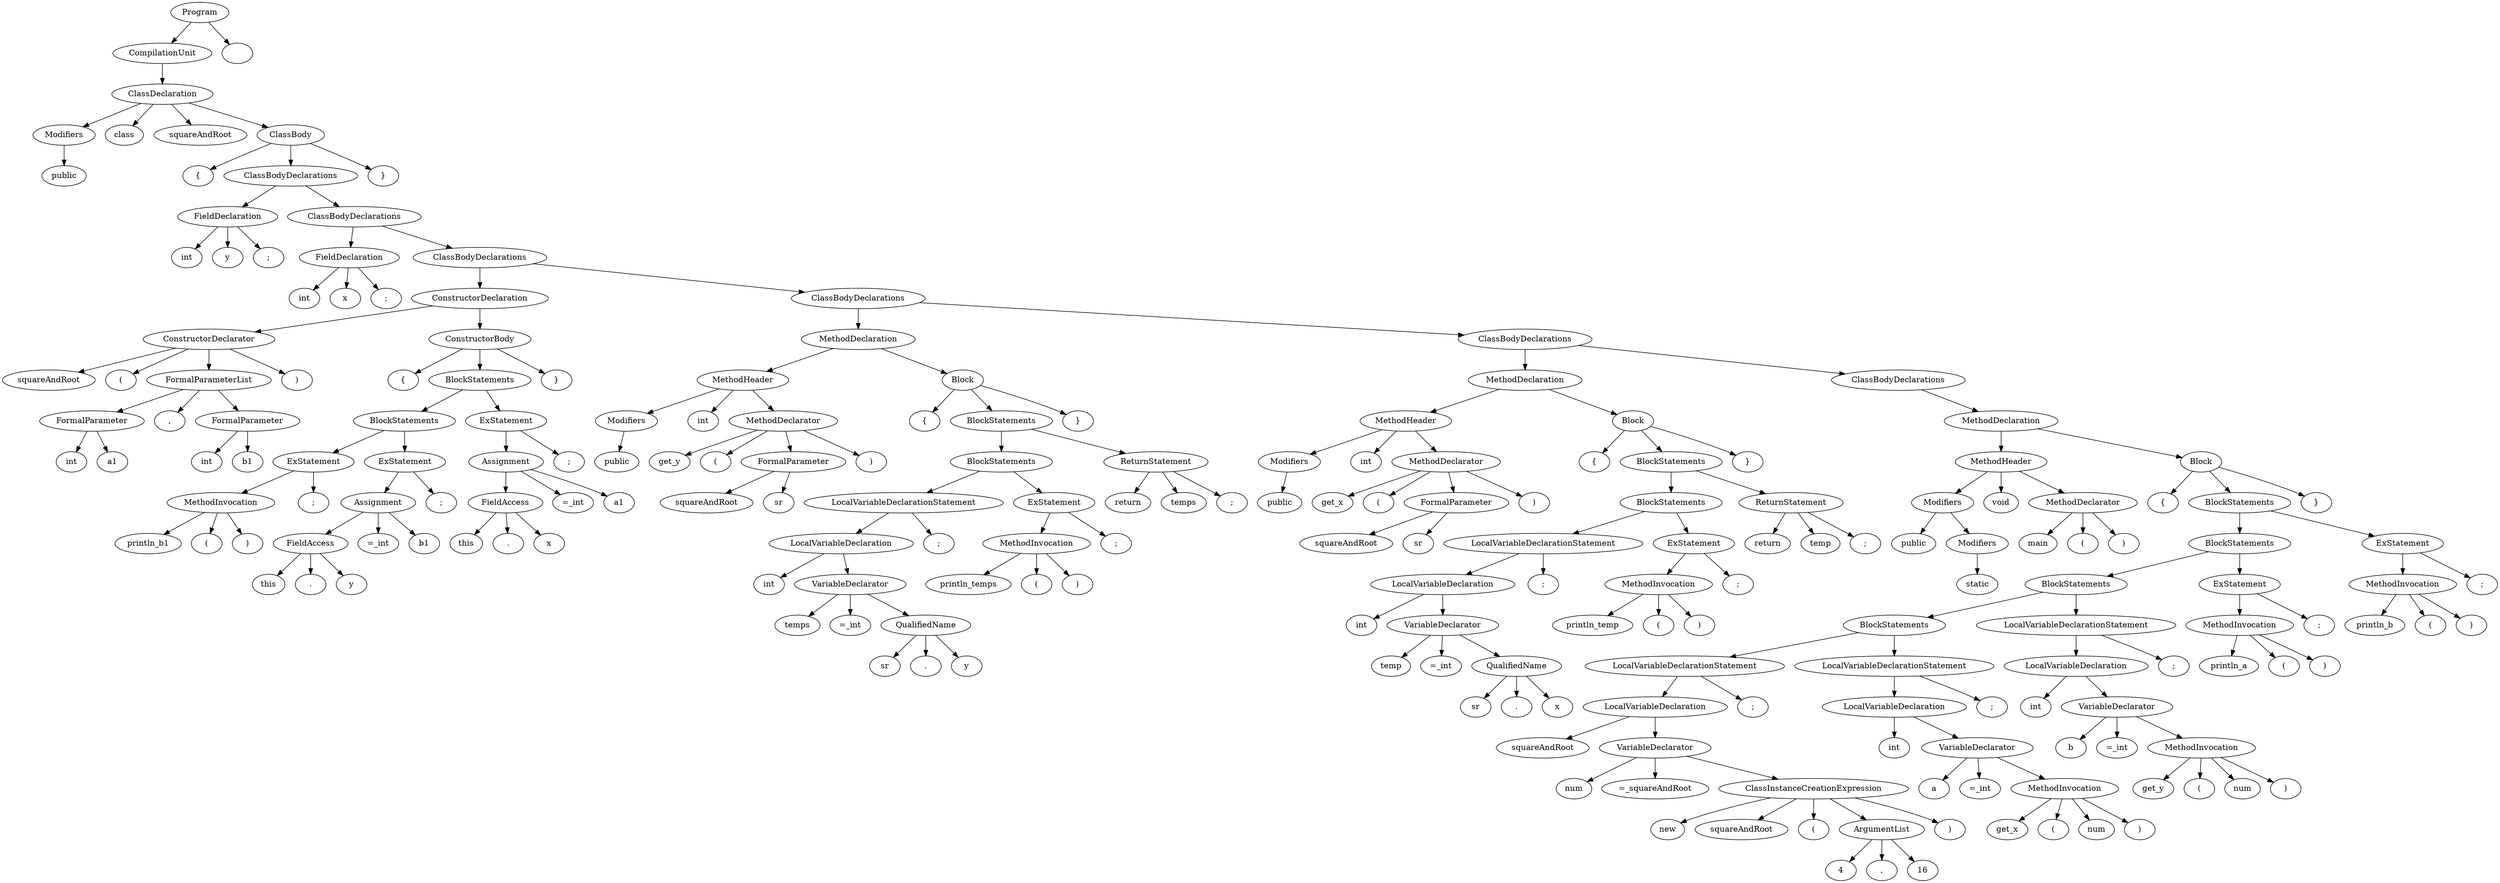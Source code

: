 digraph G {
n1 [label="public"]
n2 [label="Modifiers"]
n2->n1;
n3 [label="class"]
n4 [label="squareAndRoot"]
n5 [label="{"]
n6 [label="int"]
n7 [label="y"]
n8 [label=";"]
n9 [label="FieldDeclaration"]
n9->n8;
n9->n7;
n9->n6;
n10 [label="int"]
n11 [label="x"]
n12 [label=";"]
n13 [label="FieldDeclaration"]
n13->n12;
n13->n11;
n13->n10;
n14 [label="squareAndRoot"]
n15 [label="("]
n16 [label="int"]
n17 [label="a1"]
n18 [label="FormalParameter"]
n18->n17;
n18->n16;
n19 [label=","]
n20 [label="int"]
n21 [label="b1"]
n22 [label="FormalParameter"]
n22->n21;
n22->n20;
n23 [label="FormalParameterList"]
n23->n22;
n23->n19;
n23->n18;
n24 [label=")"]
n25 [label="ConstructorDeclarator"]
n25->n24;
n25->n23;
n25->n15;
n25->n14;
n26 [label="{"]
n27 [label="println_b1"]
n28 [label="("]
n29 [label=")"]
n30 [label="MethodInvocation"]
n30->n29;
n30->n28;
n30->n27;
n31 [label=";"]
n32 [label="ExStatement"]
n32->n31;
n32->n30;
n33 [label="this"]
n34 [label="."]
n35 [label="y"]
n36 [label="FieldAccess"]
n36->n35;
n36->n34;
n36->n33;
n37 [label="=_int"]
n38 [label="b1"]
n39 [label="Assignment"]
n39->n38;
n39->n37;
n39->n36;
n40 [label=";"]
n41 [label="ExStatement"]
n41->n40;
n41->n39;
n42 [label="BlockStatements"]
n42->n41;
n42->n32;
n43 [label="this"]
n44 [label="."]
n45 [label="x"]
n46 [label="FieldAccess"]
n46->n45;
n46->n44;
n46->n43;
n47 [label="=_int"]
n48 [label="a1"]
n49 [label="Assignment"]
n49->n48;
n49->n47;
n49->n46;
n50 [label=";"]
n51 [label="ExStatement"]
n51->n50;
n51->n49;
n52 [label="BlockStatements"]
n52->n51;
n52->n42;
n53 [label="}"]
n54 [label="ConstructorBody"]
n54->n53;
n54->n52;
n54->n26;
n55 [label="ConstructorDeclaration"]
n55->n54;
n55->n25;
n56 [label="public"]
n57 [label="Modifiers"]
n57->n56;
n58 [label="int"]
n59 [label="get_y"]
n60 [label="("]
n61 [label="squareAndRoot"]
n62 [label="sr"]
n63 [label="FormalParameter"]
n63->n62;
n63->n61;
n64 [label=")"]
n65 [label="MethodDeclarator"]
n65->n64;
n65->n63;
n65->n60;
n65->n59;
n66 [label="MethodHeader"]
n66->n65;
n66->n58;
n66->n57;
n67 [label="{"]
n68 [label="int"]
n69 [label="temps"]
n70 [label="=_int"]
n71 [label="sr"]
n72 [label="."]
n73 [label="y"]
n74 [label="QualifiedName"]
n74->n73;
n74->n72;
n74->n71;
n75 [label="VariableDeclarator"]
n75->n74;
n75->n70;
n75->n69;
n76 [label="LocalVariableDeclaration"]
n76->n75;
n76->n68;
n77 [label=";"]
n78 [label="LocalVariableDeclarationStatement"]
n78->n77;
n78->n76;
n79 [label="println_temps"]
n80 [label="("]
n81 [label=")"]
n82 [label="MethodInvocation"]
n82->n81;
n82->n80;
n82->n79;
n83 [label=";"]
n84 [label="ExStatement"]
n84->n83;
n84->n82;
n85 [label="BlockStatements"]
n85->n84;
n85->n78;
n86 [label="return"]
n87 [label="temps"]
n88 [label=";"]
n89 [label="ReturnStatement"]
n89->n88;
n89->n87;
n89->n86;
n90 [label="BlockStatements"]
n90->n89;
n90->n85;
n91 [label="}"]
n92 [label="Block"]
n92->n91;
n92->n90;
n92->n67;
n93 [label="MethodDeclaration"]
n93->n92;
n93->n66;
n94 [label="public"]
n95 [label="Modifiers"]
n95->n94;
n96 [label="int"]
n97 [label="get_x"]
n98 [label="("]
n99 [label="squareAndRoot"]
n100 [label="sr"]
n101 [label="FormalParameter"]
n101->n100;
n101->n99;
n102 [label=")"]
n103 [label="MethodDeclarator"]
n103->n102;
n103->n101;
n103->n98;
n103->n97;
n104 [label="MethodHeader"]
n104->n103;
n104->n96;
n104->n95;
n105 [label="{"]
n106 [label="int"]
n107 [label="temp"]
n108 [label="=_int"]
n109 [label="sr"]
n110 [label="."]
n111 [label="x"]
n112 [label="QualifiedName"]
n112->n111;
n112->n110;
n112->n109;
n113 [label="VariableDeclarator"]
n113->n112;
n113->n108;
n113->n107;
n114 [label="LocalVariableDeclaration"]
n114->n113;
n114->n106;
n115 [label=";"]
n116 [label="LocalVariableDeclarationStatement"]
n116->n115;
n116->n114;
n117 [label="println_temp"]
n118 [label="("]
n119 [label=")"]
n120 [label="MethodInvocation"]
n120->n119;
n120->n118;
n120->n117;
n121 [label=";"]
n122 [label="ExStatement"]
n122->n121;
n122->n120;
n123 [label="BlockStatements"]
n123->n122;
n123->n116;
n124 [label="return"]
n125 [label="temp"]
n126 [label=";"]
n127 [label="ReturnStatement"]
n127->n126;
n127->n125;
n127->n124;
n128 [label="BlockStatements"]
n128->n127;
n128->n123;
n129 [label="}"]
n130 [label="Block"]
n130->n129;
n130->n128;
n130->n105;
n131 [label="MethodDeclaration"]
n131->n130;
n131->n104;
n132 [label="public"]
n133 [label="static"]
n134 [label="Modifiers"]
n134->n133;
n135 [label="Modifiers"]
n135->n134;
n135->n132;
n136 [label="void"]
n137 [label="main"]
n138 [label="("]
n139 [label=")"]
n140 [label="MethodDeclarator"]
n140->n139;
n140->n138;
n140->n137;
n141 [label="MethodHeader"]
n141->n140;
n141->n136;
n141->n135;
n142 [label="{"]
n143 [label="squareAndRoot"]
n144 [label="num"]
n145 [label="=_squareAndRoot"]
n146 [label="new"]
n147 [label="squareAndRoot"]
n148 [label="("]
n149 [label="4"]
n150 [label=","]
n151 [label="16"]
n152 [label="ArgumentList"]
n152->n151;
n152->n150;
n152->n149;
n153 [label=")"]
n154 [label="ClassInstanceCreationExpression"]
n154->n153;
n154->n152;
n154->n148;
n154->n147;
n154->n146;
n155 [label="VariableDeclarator"]
n155->n154;
n155->n145;
n155->n144;
n156 [label="LocalVariableDeclaration"]
n156->n155;
n156->n143;
n157 [label=";"]
n158 [label="LocalVariableDeclarationStatement"]
n158->n157;
n158->n156;
n159 [label="int"]
n160 [label="a"]
n161 [label="=_int"]
n162 [label="get_x"]
n163 [label="("]
n164 [label="num"]
n165 [label=")"]
n166 [label="MethodInvocation"]
n166->n165;
n166->n164;
n166->n163;
n166->n162;
n167 [label="VariableDeclarator"]
n167->n166;
n167->n161;
n167->n160;
n168 [label="LocalVariableDeclaration"]
n168->n167;
n168->n159;
n169 [label=";"]
n170 [label="LocalVariableDeclarationStatement"]
n170->n169;
n170->n168;
n171 [label="BlockStatements"]
n171->n170;
n171->n158;
n172 [label="int"]
n173 [label="b"]
n174 [label="=_int"]
n175 [label="get_y"]
n176 [label="("]
n177 [label="num"]
n178 [label=")"]
n179 [label="MethodInvocation"]
n179->n178;
n179->n177;
n179->n176;
n179->n175;
n180 [label="VariableDeclarator"]
n180->n179;
n180->n174;
n180->n173;
n181 [label="LocalVariableDeclaration"]
n181->n180;
n181->n172;
n182 [label=";"]
n183 [label="LocalVariableDeclarationStatement"]
n183->n182;
n183->n181;
n184 [label="BlockStatements"]
n184->n183;
n184->n171;
n185 [label="println_a"]
n186 [label="("]
n187 [label=")"]
n188 [label="MethodInvocation"]
n188->n187;
n188->n186;
n188->n185;
n189 [label=";"]
n190 [label="ExStatement"]
n190->n189;
n190->n188;
n191 [label="BlockStatements"]
n191->n190;
n191->n184;
n192 [label="println_b"]
n193 [label="("]
n194 [label=")"]
n195 [label="MethodInvocation"]
n195->n194;
n195->n193;
n195->n192;
n196 [label=";"]
n197 [label="ExStatement"]
n197->n196;
n197->n195;
n198 [label="BlockStatements"]
n198->n197;
n198->n191;
n199 [label="}"]
n200 [label="Block"]
n200->n199;
n200->n198;
n200->n142;
n201 [label="MethodDeclaration"]
n201->n200;
n201->n141;
n202 [label="ClassBodyDeclarations"]
n202->n201;
n203 [label="ClassBodyDeclarations"]
n203->n202;
n203->n131;
n204 [label="ClassBodyDeclarations"]
n204->n203;
n204->n93;
n205 [label="ClassBodyDeclarations"]
n205->n204;
n205->n55;
n206 [label="ClassBodyDeclarations"]
n206->n205;
n206->n13;
n207 [label="ClassBodyDeclarations"]
n207->n206;
n207->n9;
n208 [label="}"]
n209 [label="ClassBody"]
n209->n208;
n209->n207;
n209->n5;
n210 [label="ClassDeclaration"]
n210->n209;
n210->n4;
n210->n3;
n210->n2;
n211 [label="CompilationUnit"]
n211->n210;
n212 [label="Program"]
n212->n213;
n212->n211;
n213 [label=""]
}
